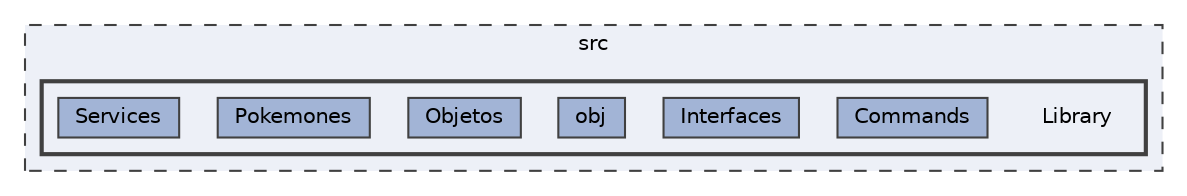 digraph "C:/Users/Estudiante UCU/Documents/ProgramacionII/pii_2024_2_equipo8/Proyecto_Pokemon/src/Library"
{
 // INTERACTIVE_SVG=YES
 // LATEX_PDF_SIZE
  bgcolor="transparent";
  edge [fontname=Helvetica,fontsize=10,labelfontname=Helvetica,labelfontsize=10];
  node [fontname=Helvetica,fontsize=10,shape=box,height=0.2,width=0.4];
  compound=true
  subgraph clusterdir_68267d1309a1af8e8297ef4c3efbcdba {
    graph [ bgcolor="#edf0f7", pencolor="grey25", label="src", fontname=Helvetica,fontsize=10 style="filled,dashed", URL="dir_68267d1309a1af8e8297ef4c3efbcdba.html",tooltip=""]
  subgraph clusterdir_f741251061e5c7c7ed48ab45c3348f11 {
    graph [ bgcolor="#edf0f7", pencolor="grey25", label="", fontname=Helvetica,fontsize=10 style="filled,bold", URL="dir_f741251061e5c7c7ed48ab45c3348f11.html",tooltip=""]
    dir_f741251061e5c7c7ed48ab45c3348f11 [shape=plaintext, label="Library"];
  dir_c008c50350ae5a8ff46a2d72b681473c [label="Commands", fillcolor="#a2b4d6", color="grey25", style="filled", URL="dir_c008c50350ae5a8ff46a2d72b681473c.html",tooltip=""];
  dir_cbe82175095d6d72ec018218ba990fa7 [label="Interfaces", fillcolor="#a2b4d6", color="grey25", style="filled", URL="dir_cbe82175095d6d72ec018218ba990fa7.html",tooltip=""];
  dir_489a34f874ee199237b4241587f8b6f5 [label="obj", fillcolor="#a2b4d6", color="grey25", style="filled", URL="dir_489a34f874ee199237b4241587f8b6f5.html",tooltip=""];
  dir_1723ece246089ff166e7bd5e1511d089 [label="Objetos", fillcolor="#a2b4d6", color="grey25", style="filled", URL="dir_1723ece246089ff166e7bd5e1511d089.html",tooltip=""];
  dir_5cb2ee8c93d4344ffc639db1f6f735e7 [label="Pokemones", fillcolor="#a2b4d6", color="grey25", style="filled", URL="dir_5cb2ee8c93d4344ffc639db1f6f735e7.html",tooltip=""];
  dir_f34ccfc2e84e060712e8a2693295cc54 [label="Services", fillcolor="#a2b4d6", color="grey25", style="filled", URL="dir_f34ccfc2e84e060712e8a2693295cc54.html",tooltip=""];
  }
  }
}
